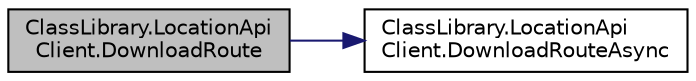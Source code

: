digraph "ClassLibrary.LocationApiClient.DownloadRoute"
{
 // INTERACTIVE_SVG=YES
 // LATEX_PDF_SIZE
  edge [fontname="Helvetica",fontsize="10",labelfontname="Helvetica",labelfontsize="10"];
  node [fontname="Helvetica",fontsize="10",shape=record];
  rankdir="LR";
  Node1 [label="ClassLibrary.LocationApi\lClient.DownloadRoute",height=0.2,width=0.4,color="black", fillcolor="grey75", style="filled", fontcolor="black",tooltip=" "];
  Node1 -> Node2 [color="midnightblue",fontsize="10",style="solid",fontname="Helvetica"];
  Node2 [label="ClassLibrary.LocationApi\lClient.DownloadRouteAsync",height=0.2,width=0.4,color="black", fillcolor="white", style="filled",URL="$classClassLibrary_1_1LocationApiClient.html#a1a039d9f7360de56ec1524a7c9c9d174",tooltip="Un mapa con una ruta entre dos coordenadas."];
}
